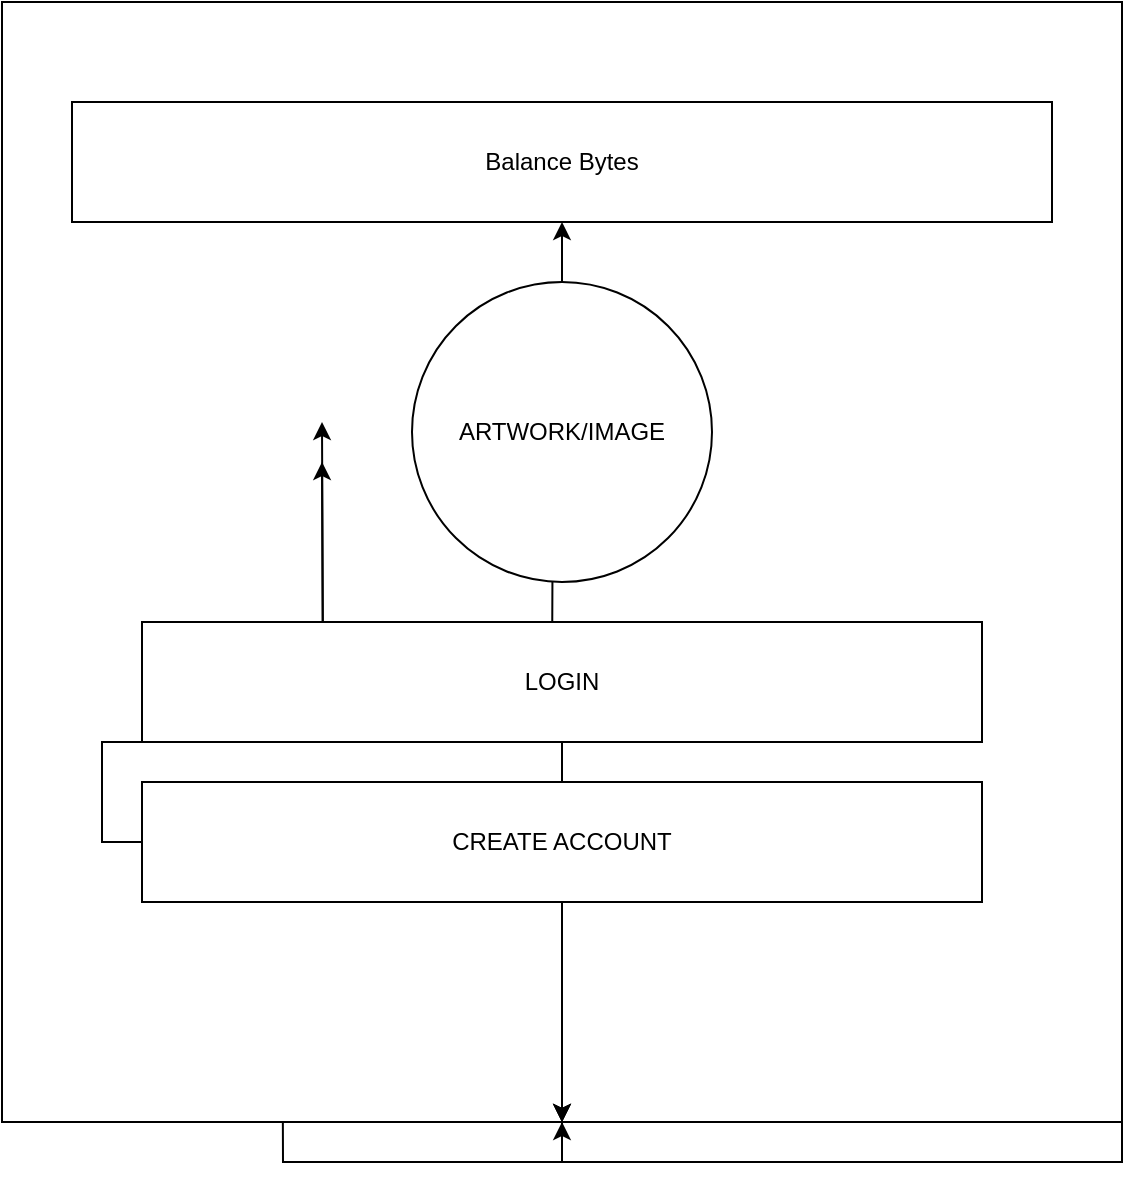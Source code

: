 <mxfile version="24.6.5" type="device" pages="6">
  <diagram name="Front Page" id="qICX5ICRqZg0r3DGuJJG">
    <mxGraphModel dx="1026" dy="692" grid="1" gridSize="10" guides="1" tooltips="1" connect="1" arrows="1" fold="1" page="1" pageScale="1" pageWidth="850" pageHeight="1100" math="0" shadow="0">
      <root>
        <mxCell id="0" />
        <mxCell id="1" parent="0" />
        <mxCell id="lHscJubLLJOA_1o7dfMD-1" value="&lt;h1 style=&quot;margin-top: 0px;&quot;&gt;Heading&lt;/h1&gt;&lt;p&gt;Lorem ipsum dolor sit amet, consectetur adipisicing elit, sed do eiusmod tempor incididunt ut labore et dolore magna aliqua.&lt;/p&gt;" style="text;html=1;whiteSpace=wrap;overflow=hidden;rounded=0;" vertex="1" parent="1">
          <mxGeometry x="330" y="260" width="180" height="120" as="geometry" />
        </mxCell>
        <mxCell id="8giqpUEEAc0bAvf1bpAf-1" style="edgeStyle=orthogonalEdgeStyle;rounded=0;orthogonalLoop=1;jettySize=auto;html=1;" edge="1" parent="1" target="lHscJubLLJOA_1o7dfMD-1">
          <mxGeometry relative="1" as="geometry">
            <mxPoint x="260" y="260" as="sourcePoint" />
          </mxGeometry>
        </mxCell>
        <mxCell id="8giqpUEEAc0bAvf1bpAf-3" style="edgeStyle=orthogonalEdgeStyle;rounded=0;orthogonalLoop=1;jettySize=auto;html=1;" edge="1" parent="1" source="lHscJubLLJOA_1o7dfMD-2">
          <mxGeometry relative="1" as="geometry">
            <mxPoint x="210" y="510" as="targetPoint" />
          </mxGeometry>
        </mxCell>
        <mxCell id="lHscJubLLJOA_1o7dfMD-2" value="" style="whiteSpace=wrap;html=1;aspect=fixed;" vertex="1" parent="1">
          <mxGeometry x="70" y="70" width="560" height="560" as="geometry" />
        </mxCell>
        <mxCell id="8giqpUEEAc0bAvf1bpAf-2" style="edgeStyle=orthogonalEdgeStyle;rounded=0;orthogonalLoop=1;jettySize=auto;html=1;exitX=1;exitY=1;exitDx=0;exitDy=0;" edge="1" parent="1" source="lHscJubLLJOA_1o7dfMD-2" target="lHscJubLLJOA_1o7dfMD-2">
          <mxGeometry relative="1" as="geometry" />
        </mxCell>
        <mxCell id="8giqpUEEAc0bAvf1bpAf-6" style="edgeStyle=orthogonalEdgeStyle;rounded=0;orthogonalLoop=1;jettySize=auto;html=1;" edge="1" parent="1">
          <mxGeometry relative="1" as="geometry">
            <mxPoint x="230" y="280" as="targetPoint" />
            <mxPoint x="345" y="410" as="sourcePoint" />
          </mxGeometry>
        </mxCell>
        <mxCell id="8giqpUEEAc0bAvf1bpAf-7" style="edgeStyle=orthogonalEdgeStyle;rounded=0;orthogonalLoop=1;jettySize=auto;html=1;" edge="1" parent="1" target="lHscJubLLJOA_1o7dfMD-2">
          <mxGeometry relative="1" as="geometry">
            <mxPoint x="345" y="410" as="sourcePoint" />
          </mxGeometry>
        </mxCell>
        <mxCell id="8giqpUEEAc0bAvf1bpAf-8" style="edgeStyle=orthogonalEdgeStyle;rounded=0;orthogonalLoop=1;jettySize=auto;html=1;" edge="1" parent="1" target="lHscJubLLJOA_1o7dfMD-2">
          <mxGeometry relative="1" as="geometry">
            <mxPoint x="345" y="410" as="sourcePoint" />
          </mxGeometry>
        </mxCell>
        <mxCell id="8giqpUEEAc0bAvf1bpAf-9" style="edgeStyle=orthogonalEdgeStyle;rounded=0;orthogonalLoop=1;jettySize=auto;html=1;" edge="1" parent="1">
          <mxGeometry relative="1" as="geometry">
            <mxPoint x="230" y="300" as="targetPoint" />
            <mxPoint x="345" y="410" as="sourcePoint" />
          </mxGeometry>
        </mxCell>
        <mxCell id="8giqpUEEAc0bAvf1bpAf-11" value="" style="edgeStyle=orthogonalEdgeStyle;rounded=0;orthogonalLoop=1;jettySize=auto;html=1;" edge="1" parent="1" target="8giqpUEEAc0bAvf1bpAf-10">
          <mxGeometry relative="1" as="geometry">
            <mxPoint x="345" y="410" as="sourcePoint" />
          </mxGeometry>
        </mxCell>
        <mxCell id="8giqpUEEAc0bAvf1bpAf-5" style="edgeStyle=orthogonalEdgeStyle;rounded=0;orthogonalLoop=1;jettySize=auto;html=1;exitX=1;exitY=1;exitDx=0;exitDy=0;" edge="1" parent="1">
          <mxGeometry relative="1" as="geometry">
            <mxPoint x="510" y="510" as="sourcePoint" />
            <mxPoint x="345" y="510" as="targetPoint" />
          </mxGeometry>
        </mxCell>
        <mxCell id="8giqpUEEAc0bAvf1bpAf-10" value="Balance Bytes" style="whiteSpace=wrap;html=1;" vertex="1" parent="1">
          <mxGeometry x="105" y="120" width="490" height="60" as="geometry" />
        </mxCell>
        <mxCell id="JlLip9QUnb0sgv-yLSRy-1" value="LOGIN" style="rounded=0;whiteSpace=wrap;html=1;" vertex="1" parent="1">
          <mxGeometry x="140" y="380" width="420" height="60" as="geometry" />
        </mxCell>
        <mxCell id="JlLip9QUnb0sgv-yLSRy-3" style="edgeStyle=orthogonalEdgeStyle;rounded=0;orthogonalLoop=1;jettySize=auto;html=1;exitX=0;exitY=0.5;exitDx=0;exitDy=0;" edge="1" parent="1" source="JlLip9QUnb0sgv-yLSRy-2" target="lHscJubLLJOA_1o7dfMD-2">
          <mxGeometry relative="1" as="geometry" />
        </mxCell>
        <mxCell id="JlLip9QUnb0sgv-yLSRy-2" value="CREATE ACCOUNT" style="rounded=0;whiteSpace=wrap;html=1;" vertex="1" parent="1">
          <mxGeometry x="140" y="460" width="420" height="60" as="geometry" />
        </mxCell>
        <mxCell id="JlLip9QUnb0sgv-yLSRy-4" value="ARTWORK/IMAGE" style="ellipse;whiteSpace=wrap;html=1;aspect=fixed;" vertex="1" parent="1">
          <mxGeometry x="275" y="210" width="150" height="150" as="geometry" />
        </mxCell>
      </root>
    </mxGraphModel>
  </diagram>
  <diagram id="GiMpFzAS6m2zPdxuGs3s" name="Create Account Page">
    <mxGraphModel dx="1026" dy="692" grid="1" gridSize="10" guides="1" tooltips="1" connect="1" arrows="1" fold="1" page="1" pageScale="1" pageWidth="850" pageHeight="1100" math="0" shadow="0">
      <root>
        <mxCell id="0" />
        <mxCell id="1" parent="0" />
        <mxCell id="FqKHCaAvu0iRrxvZUC-U-1" value="" style="rounded=0;whiteSpace=wrap;html=1;" vertex="1" parent="1">
          <mxGeometry x="80" y="60" width="510" height="590" as="geometry" />
        </mxCell>
        <mxCell id="FqKHCaAvu0iRrxvZUC-U-2" value="What are your Goals?" style="rounded=0;whiteSpace=wrap;html=1;" vertex="1" parent="1">
          <mxGeometry x="160" y="110" width="380" height="60" as="geometry" />
        </mxCell>
        <mxCell id="FqKHCaAvu0iRrxvZUC-U-4" style="edgeStyle=orthogonalEdgeStyle;rounded=0;orthogonalLoop=1;jettySize=auto;html=1;exitX=0;exitY=0.25;exitDx=0;exitDy=0;" edge="1" parent="1" source="FqKHCaAvu0iRrxvZUC-U-3" target="FqKHCaAvu0iRrxvZUC-U-1">
          <mxGeometry relative="1" as="geometry" />
        </mxCell>
        <mxCell id="FqKHCaAvu0iRrxvZUC-U-5" style="edgeStyle=orthogonalEdgeStyle;rounded=0;orthogonalLoop=1;jettySize=auto;html=1;" edge="1" parent="1" source="FqKHCaAvu0iRrxvZUC-U-1" target="FqKHCaAvu0iRrxvZUC-U-1">
          <mxGeometry relative="1" as="geometry" />
        </mxCell>
        <mxCell id="FqKHCaAvu0iRrxvZUC-U-3" value="FAT LOSS" style="rounded=0;whiteSpace=wrap;html=1;" vertex="1" parent="1">
          <mxGeometry x="170" y="330" width="310" height="60" as="geometry" />
        </mxCell>
        <mxCell id="FqKHCaAvu0iRrxvZUC-U-6" value="BALANCED DIET" style="rounded=0;whiteSpace=wrap;html=1;" vertex="1" parent="1">
          <mxGeometry x="170" y="410" width="310" height="60" as="geometry" />
        </mxCell>
        <mxCell id="FqKHCaAvu0iRrxvZUC-U-7" value="MUSCLE GROWTH" style="rounded=0;whiteSpace=wrap;html=1;" vertex="1" parent="1">
          <mxGeometry x="170" y="500" width="310" height="60" as="geometry" />
        </mxCell>
      </root>
    </mxGraphModel>
  </diagram>
  <diagram id="l7nHu_FkylZJXnnObako" name="account user gender">
    <mxGraphModel dx="1026" dy="692" grid="1" gridSize="10" guides="1" tooltips="1" connect="1" arrows="1" fold="1" page="1" pageScale="1" pageWidth="850" pageHeight="1100" math="0" shadow="0">
      <root>
        <mxCell id="0" />
        <mxCell id="1" parent="0" />
        <mxCell id="eLCh7i3EwgD57Afc_iZz-1" style="edgeStyle=orthogonalEdgeStyle;rounded=0;orthogonalLoop=1;jettySize=auto;html=1;exitX=1;exitY=1;exitDx=0;exitDy=0;" edge="1" parent="1" source="NPykDku_E88fxD_iIVwc-1">
          <mxGeometry relative="1" as="geometry">
            <mxPoint x="470" y="450" as="targetPoint" />
          </mxGeometry>
        </mxCell>
        <mxCell id="NPykDku_E88fxD_iIVwc-1" value="" style="whiteSpace=wrap;html=1;aspect=fixed;" vertex="1" parent="1">
          <mxGeometry x="100" y="50" width="570" height="570" as="geometry" />
        </mxCell>
        <mxCell id="EBUYVKz0cpBKYaz_H4xM-3" style="edgeStyle=orthogonalEdgeStyle;rounded=0;orthogonalLoop=1;jettySize=auto;html=1;" edge="1" parent="1" source="EBUYVKz0cpBKYaz_H4xM-1" target="NPykDku_E88fxD_iIVwc-1">
          <mxGeometry relative="1" as="geometry" />
        </mxCell>
        <mxCell id="EBUYVKz0cpBKYaz_H4xM-4" style="edgeStyle=orthogonalEdgeStyle;rounded=0;orthogonalLoop=1;jettySize=auto;html=1;exitX=0;exitY=0.5;exitDx=0;exitDy=0;" edge="1" parent="1" source="EBUYVKz0cpBKYaz_H4xM-1" target="NPykDku_E88fxD_iIVwc-1">
          <mxGeometry relative="1" as="geometry" />
        </mxCell>
        <mxCell id="EBUYVKz0cpBKYaz_H4xM-8" style="edgeStyle=orthogonalEdgeStyle;rounded=0;orthogonalLoop=1;jettySize=auto;html=1;exitX=1;exitY=0.5;exitDx=0;exitDy=0;" edge="1" parent="1" source="EBUYVKz0cpBKYaz_H4xM-1">
          <mxGeometry relative="1" as="geometry">
            <mxPoint x="510" y="160" as="targetPoint" />
          </mxGeometry>
        </mxCell>
        <mxCell id="EBUYVKz0cpBKYaz_H4xM-9" style="edgeStyle=orthogonalEdgeStyle;rounded=0;orthogonalLoop=1;jettySize=auto;html=1;exitX=1;exitY=1;exitDx=0;exitDy=0;" edge="1" parent="1" source="EBUYVKz0cpBKYaz_H4xM-1" target="NPykDku_E88fxD_iIVwc-1">
          <mxGeometry relative="1" as="geometry" />
        </mxCell>
        <mxCell id="EBUYVKz0cpBKYaz_H4xM-1" value="How would you use Balanced Bytes?" style="rounded=0;whiteSpace=wrap;html=1;" vertex="1" parent="1">
          <mxGeometry x="190" y="120" width="370" height="60" as="geometry" />
        </mxCell>
        <mxCell id="EBUYVKz0cpBKYaz_H4xM-2" style="edgeStyle=orthogonalEdgeStyle;rounded=0;orthogonalLoop=1;jettySize=auto;html=1;exitX=0;exitY=0;exitDx=0;exitDy=0;" edge="1" parent="1" source="EBUYVKz0cpBKYaz_H4xM-1" target="EBUYVKz0cpBKYaz_H4xM-1">
          <mxGeometry relative="1" as="geometry" />
        </mxCell>
        <mxCell id="EBUYVKz0cpBKYaz_H4xM-5" style="edgeStyle=orthogonalEdgeStyle;rounded=0;orthogonalLoop=1;jettySize=auto;html=1;exitX=1;exitY=0.5;exitDx=0;exitDy=0;" edge="1" parent="1" source="EBUYVKz0cpBKYaz_H4xM-1" target="EBUYVKz0cpBKYaz_H4xM-1">
          <mxGeometry relative="1" as="geometry" />
        </mxCell>
        <mxCell id="EBUYVKz0cpBKYaz_H4xM-6" value="I NEED A MEAL PLAN" style="rounded=0;whiteSpace=wrap;html=1;" vertex="1" parent="1">
          <mxGeometry x="235" y="280" width="280" height="60" as="geometry" />
        </mxCell>
        <mxCell id="EBUYVKz0cpBKYaz_H4xM-7" value="I NEED ONLY TO TRACK CALORIES OR MACRONUTRIENTS" style="rounded=0;whiteSpace=wrap;html=1;" vertex="1" parent="1">
          <mxGeometry x="230" y="410" width="280" height="60" as="geometry" />
        </mxCell>
      </root>
    </mxGraphModel>
  </diagram>
  <diagram id="MiWP1MPHGkuC59AMgwyw" name="Account user PA">
    <mxGraphModel dx="1026" dy="692" grid="1" gridSize="10" guides="1" tooltips="1" connect="1" arrows="1" fold="1" page="1" pageScale="1" pageWidth="850" pageHeight="1100" math="0" shadow="0">
      <root>
        <mxCell id="0" />
        <mxCell id="1" parent="0" />
        <mxCell id="uONyvtBWTkNXw1QiS3jj-1" value="" style="whiteSpace=wrap;html=1;aspect=fixed;" vertex="1" parent="1">
          <mxGeometry x="120" y="40" width="550" height="550" as="geometry" />
        </mxCell>
        <mxCell id="uONyvtBWTkNXw1QiS3jj-2" value="Levels of Physical Activity" style="rounded=0;whiteSpace=wrap;html=1;" vertex="1" parent="1">
          <mxGeometry x="220" y="90" width="310" height="50" as="geometry" />
        </mxCell>
        <mxCell id="uONyvtBWTkNXw1QiS3jj-3" value="Very Active 5-6 days/week" style="rounded=0;whiteSpace=wrap;html=1;" vertex="1" parent="1">
          <mxGeometry x="240" y="410" width="310" height="50" as="geometry" />
        </mxCell>
        <mxCell id="uONyvtBWTkNXw1QiS3jj-4" value="Moderate 3-4 days/week" style="rounded=0;whiteSpace=wrap;html=1;" vertex="1" parent="1">
          <mxGeometry x="240" y="330" width="310" height="50" as="geometry" />
        </mxCell>
        <mxCell id="uONyvtBWTkNXw1QiS3jj-5" value="Sedentary (little or no exercise)" style="rounded=0;whiteSpace=wrap;html=1;" vertex="1" parent="1">
          <mxGeometry x="240" y="250" width="310" height="50" as="geometry" />
        </mxCell>
      </root>
    </mxGraphModel>
  </diagram>
  <diagram id="hyGs7kNEvDXgr1PN7o-N" name="Account User Info">
    <mxGraphModel dx="1026" dy="692" grid="1" gridSize="10" guides="1" tooltips="1" connect="1" arrows="1" fold="1" page="1" pageScale="1" pageWidth="850" pageHeight="1100" math="0" shadow="0">
      <root>
        <mxCell id="0" />
        <mxCell id="1" parent="0" />
        <mxCell id="vxSnmMOOV8UZ4cbjEcEh-1" value="" style="whiteSpace=wrap;html=1;aspect=fixed;" vertex="1" parent="1">
          <mxGeometry x="120" y="60" width="570" height="570" as="geometry" />
        </mxCell>
        <mxCell id="vxSnmMOOV8UZ4cbjEcEh-2" value="First" style="rounded=0;whiteSpace=wrap;html=1;" vertex="1" parent="1">
          <mxGeometry x="180" y="230" width="160" height="30" as="geometry" />
        </mxCell>
        <mxCell id="vxSnmMOOV8UZ4cbjEcEh-3" value="Last" style="rounded=0;whiteSpace=wrap;html=1;" vertex="1" parent="1">
          <mxGeometry x="425" y="230" width="160" height="30" as="geometry" />
        </mxCell>
        <mxCell id="vxSnmMOOV8UZ4cbjEcEh-4" value="Account User Info" style="rounded=0;whiteSpace=wrap;html=1;" vertex="1" parent="1">
          <mxGeometry x="265" y="70" width="275" height="40" as="geometry" />
        </mxCell>
        <mxCell id="vxSnmMOOV8UZ4cbjEcEh-5" value="Email Address" style="rounded=0;whiteSpace=wrap;html=1;" vertex="1" parent="1">
          <mxGeometry x="180" y="310" width="160" height="30" as="geometry" />
        </mxCell>
        <mxCell id="vxSnmMOOV8UZ4cbjEcEh-6" value="Profile Image" style="rounded=0;whiteSpace=wrap;html=1;" vertex="1" parent="1">
          <mxGeometry x="310" y="150" width="160" height="30" as="geometry" />
        </mxCell>
        <mxCell id="vxSnmMOOV8UZ4cbjEcEh-7" value="Create Password" style="rounded=0;whiteSpace=wrap;html=1;" vertex="1" parent="1">
          <mxGeometry x="180" y="440" width="160" height="30" as="geometry" />
        </mxCell>
        <mxCell id="vxSnmMOOV8UZ4cbjEcEh-8" value="Create UserName" style="rounded=0;whiteSpace=wrap;html=1;" vertex="1" parent="1">
          <mxGeometry x="180" y="380" width="160" height="30" as="geometry" />
        </mxCell>
        <mxCell id="vxSnmMOOV8UZ4cbjEcEh-9" value="Ok" style="rounded=0;whiteSpace=wrap;html=1;" vertex="1" parent="1">
          <mxGeometry x="300" y="510" width="160" height="30" as="geometry" />
        </mxCell>
      </root>
    </mxGraphModel>
  </diagram>
  <diagram id="9bDVgcNRoHr6qRclil_X" name="Display Results Page">
    <mxGraphModel dx="1026" dy="692" grid="1" gridSize="10" guides="1" tooltips="1" connect="1" arrows="1" fold="1" page="1" pageScale="1" pageWidth="850" pageHeight="1100" math="0" shadow="0">
      <root>
        <mxCell id="0" />
        <mxCell id="1" parent="0" />
        <mxCell id="g1bb7X_IJbMK7HUS8Ra8-1" value="" style="whiteSpace=wrap;html=1;aspect=fixed;" vertex="1" parent="1">
          <mxGeometry x="100" y="40" width="590" height="590" as="geometry" />
        </mxCell>
        <mxCell id="g1bb7X_IJbMK7HUS8Ra8-2" value="Search Engine" style="rounded=0;whiteSpace=wrap;html=1;" vertex="1" parent="1">
          <mxGeometry x="180" y="100" width="160" height="30" as="geometry" />
        </mxCell>
        <mxCell id="g1bb7X_IJbMK7HUS8Ra8-3" value="" style="rounded=0;whiteSpace=wrap;html=1;" vertex="1" parent="1">
          <mxGeometry x="180" y="180" width="160" height="30" as="geometry" />
        </mxCell>
        <mxCell id="g1bb7X_IJbMK7HUS8Ra8-4" value="" style="rounded=0;whiteSpace=wrap;html=1;" vertex="1" parent="1">
          <mxGeometry x="180" y="230" width="160" height="30" as="geometry" />
        </mxCell>
        <mxCell id="g1bb7X_IJbMK7HUS8Ra8-5" value="" style="rounded=0;whiteSpace=wrap;html=1;" vertex="1" parent="1">
          <mxGeometry x="180" y="290" width="160" height="30" as="geometry" />
        </mxCell>
        <mxCell id="g1bb7X_IJbMK7HUS8Ra8-6" value="" style="rounded=0;whiteSpace=wrap;html=1;" vertex="1" parent="1">
          <mxGeometry x="180" y="350" width="160" height="30" as="geometry" />
        </mxCell>
        <mxCell id="g1bb7X_IJbMK7HUS8Ra8-7" value="" style="ellipse;whiteSpace=wrap;html=1;aspect=fixed;" vertex="1" parent="1">
          <mxGeometry x="360" y="90" width="50" height="50" as="geometry" />
        </mxCell>
      </root>
    </mxGraphModel>
  </diagram>
</mxfile>
